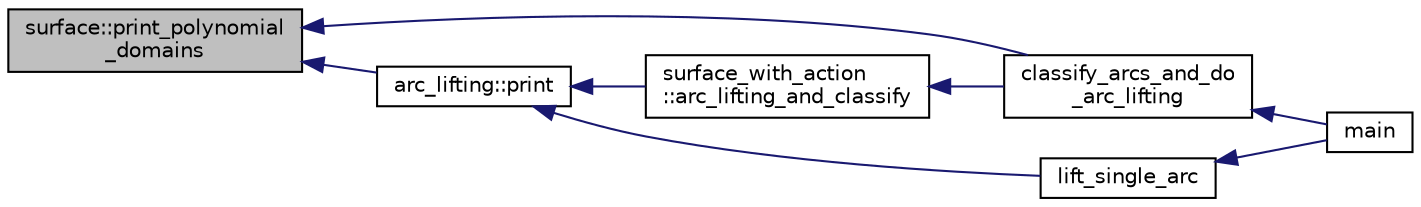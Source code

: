 digraph "surface::print_polynomial_domains"
{
  edge [fontname="Helvetica",fontsize="10",labelfontname="Helvetica",labelfontsize="10"];
  node [fontname="Helvetica",fontsize="10",shape=record];
  rankdir="LR";
  Node4832 [label="surface::print_polynomial\l_domains",height=0.2,width=0.4,color="black", fillcolor="grey75", style="filled", fontcolor="black"];
  Node4832 -> Node4833 [dir="back",color="midnightblue",fontsize="10",style="solid",fontname="Helvetica"];
  Node4833 [label="classify_arcs_and_do\l_arc_lifting",height=0.2,width=0.4,color="black", fillcolor="white", style="filled",URL="$d6/dc3/arc__lifting__main_8_c.html#afdd7be16f16b8c71e9a72fe5f6a0b59c"];
  Node4833 -> Node4834 [dir="back",color="midnightblue",fontsize="10",style="solid",fontname="Helvetica"];
  Node4834 [label="main",height=0.2,width=0.4,color="black", fillcolor="white", style="filled",URL="$d6/dc3/arc__lifting__main_8_c.html#a217dbf8b442f20279ea00b898af96f52"];
  Node4832 -> Node4835 [dir="back",color="midnightblue",fontsize="10",style="solid",fontname="Helvetica"];
  Node4835 [label="arc_lifting::print",height=0.2,width=0.4,color="black", fillcolor="white", style="filled",URL="$dc/db7/classarc__lifting.html#ae1609cb80720bc005f0fc3ea65150185"];
  Node4835 -> Node4836 [dir="back",color="midnightblue",fontsize="10",style="solid",fontname="Helvetica"];
  Node4836 [label="lift_single_arc",height=0.2,width=0.4,color="black", fillcolor="white", style="filled",URL="$d6/dc3/arc__lifting__main_8_c.html#a0bdc148f70112959722a40cf9758d54b"];
  Node4836 -> Node4834 [dir="back",color="midnightblue",fontsize="10",style="solid",fontname="Helvetica"];
  Node4835 -> Node4837 [dir="back",color="midnightblue",fontsize="10",style="solid",fontname="Helvetica"];
  Node4837 [label="surface_with_action\l::arc_lifting_and_classify",height=0.2,width=0.4,color="black", fillcolor="white", style="filled",URL="$d8/df9/classsurface__with__action.html#a62a3948f830c59e09ef94937650a07a4"];
  Node4837 -> Node4833 [dir="back",color="midnightblue",fontsize="10",style="solid",fontname="Helvetica"];
}

